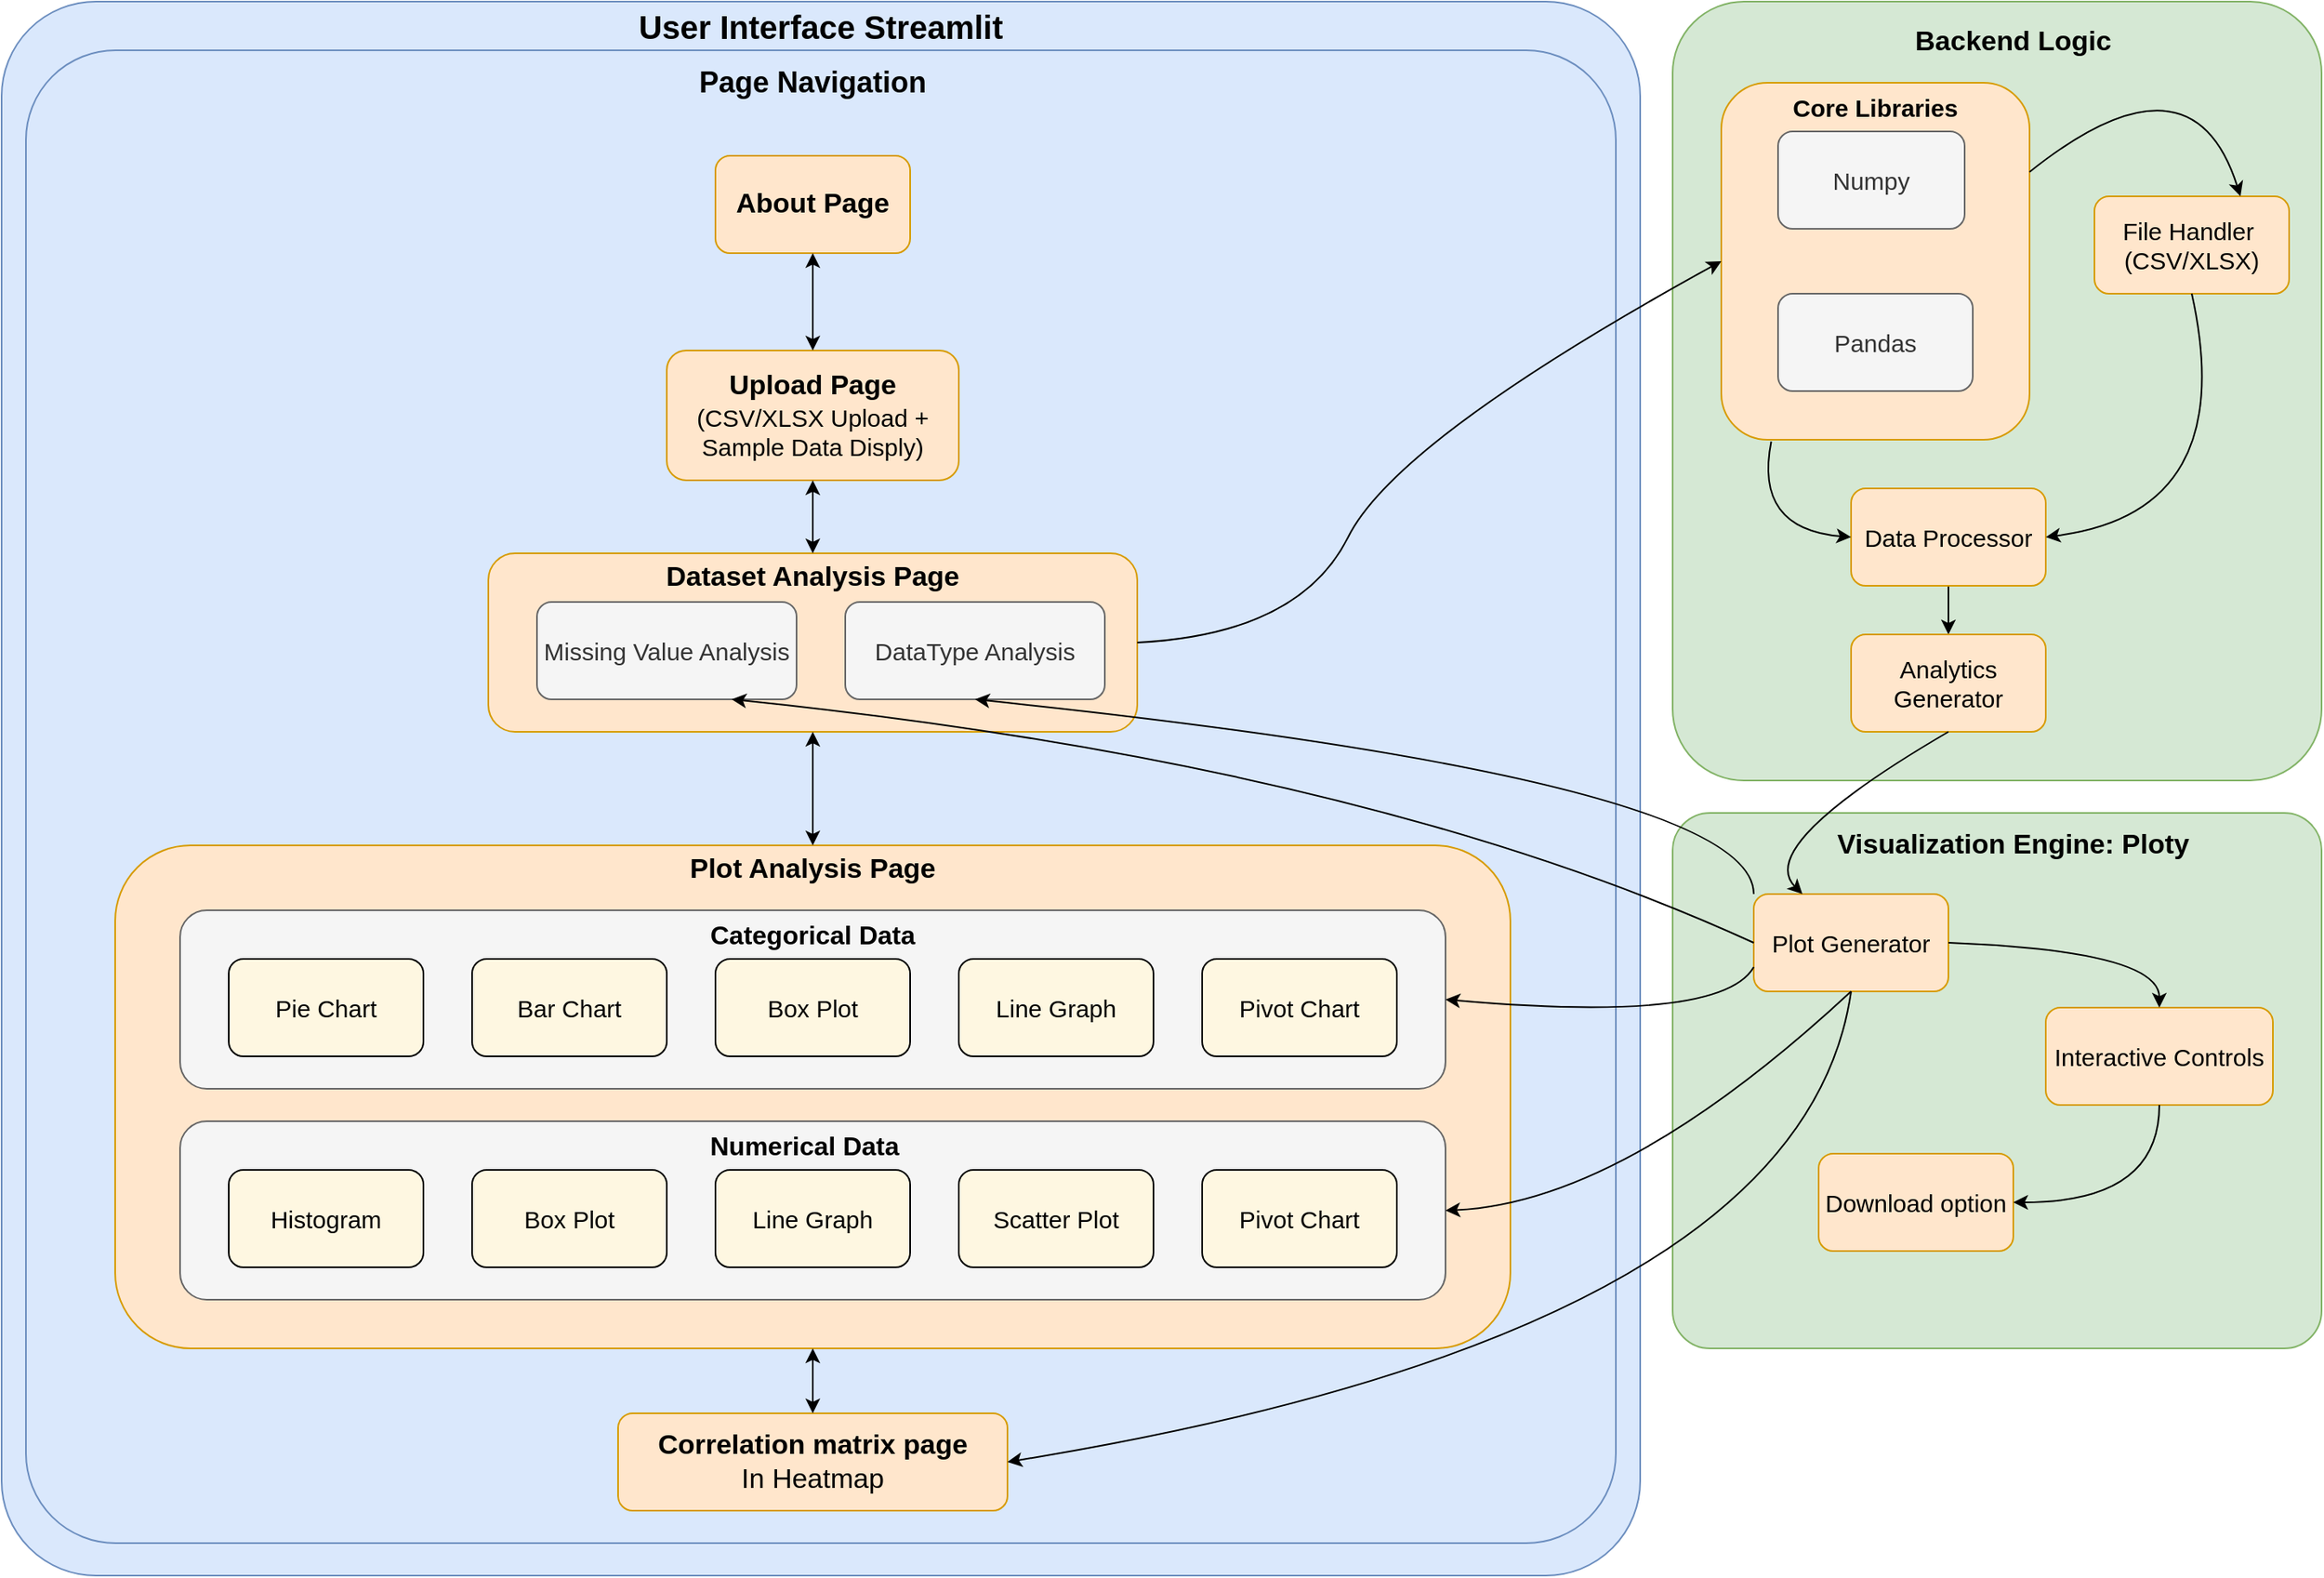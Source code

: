<mxfile version="24.7.13">
  <diagram name="Page-1" id="dqRAxvLRvMN8-dRZfgtG">
    <mxGraphModel dx="2100" dy="1044" grid="1" gridSize="10" guides="1" tooltips="1" connect="1" arrows="1" fold="1" page="1" pageScale="1" pageWidth="2000" pageHeight="3000" math="0" shadow="0">
      <root>
        <mxCell id="0" />
        <mxCell id="1" parent="0" />
        <mxCell id="7NwF8X2GStmhDMiwvxx_-11" value="" style="rounded=1;whiteSpace=wrap;html=1;arcSize=11;fillColor=#d5e8d4;strokeColor=#82b366;" vertex="1" parent="1">
          <mxGeometry x="1140" y="390" width="400" height="480" as="geometry" />
        </mxCell>
        <mxCell id="7NwF8X2GStmhDMiwvxx_-12" value="&lt;b&gt;&lt;font style=&quot;font-size: 17px;&quot;&gt;Backend Logic&lt;/font&gt;&lt;/b&gt;" style="text;html=1;align=center;verticalAlign=middle;whiteSpace=wrap;rounded=0;" vertex="1" parent="1">
          <mxGeometry x="1260" y="400" width="180" height="30" as="geometry" />
        </mxCell>
        <mxCell id="7NwF8X2GStmhDMiwvxx_-13" value="" style="rounded=1;whiteSpace=wrap;html=1;fillColor=#ffe6cc;strokeColor=#d79b00;" vertex="1" parent="1">
          <mxGeometry x="1170" y="440" width="190" height="220" as="geometry" />
        </mxCell>
        <mxCell id="7NwF8X2GStmhDMiwvxx_-14" value="&lt;font style=&quot;font-size: 15px;&quot;&gt;Numpy&lt;/font&gt;" style="rounded=1;whiteSpace=wrap;html=1;fillColor=#f5f5f5;strokeColor=#666666;fontColor=#333333;" vertex="1" parent="1">
          <mxGeometry x="1205" y="470" width="115" height="60" as="geometry" />
        </mxCell>
        <mxCell id="7NwF8X2GStmhDMiwvxx_-15" value="&lt;font style=&quot;font-size: 15px;&quot;&gt;Pandas&lt;/font&gt;" style="rounded=1;whiteSpace=wrap;html=1;fillColor=#f5f5f5;strokeColor=#666666;fontColor=#333333;" vertex="1" parent="1">
          <mxGeometry x="1205" y="570" width="120" height="60" as="geometry" />
        </mxCell>
        <mxCell id="7NwF8X2GStmhDMiwvxx_-16" value="&lt;font style=&quot;font-size: 15px;&quot;&gt;&lt;b&gt;Core Libraries&lt;/b&gt;&lt;/font&gt;" style="text;html=1;align=center;verticalAlign=middle;whiteSpace=wrap;rounded=0;" vertex="1" parent="1">
          <mxGeometry x="1210" y="440" width="110" height="30" as="geometry" />
        </mxCell>
        <mxCell id="7NwF8X2GStmhDMiwvxx_-17" value="&lt;font style=&quot;font-size: 15px;&quot;&gt;File Handler&amp;nbsp;&lt;/font&gt;&lt;div style=&quot;font-size: 15px;&quot;&gt;&lt;font style=&quot;font-size: 15px;&quot;&gt;(CSV/XLSX)&lt;/font&gt;&lt;/div&gt;" style="rounded=1;whiteSpace=wrap;html=1;fillColor=#ffe6cc;strokeColor=#d79b00;" vertex="1" parent="1">
          <mxGeometry x="1400" y="510" width="120" height="60" as="geometry" />
        </mxCell>
        <mxCell id="7NwF8X2GStmhDMiwvxx_-94" style="edgeStyle=orthogonalEdgeStyle;rounded=0;orthogonalLoop=1;jettySize=auto;html=1;exitX=0.5;exitY=1;exitDx=0;exitDy=0;entryX=0.5;entryY=0;entryDx=0;entryDy=0;" edge="1" parent="1" source="7NwF8X2GStmhDMiwvxx_-18" target="7NwF8X2GStmhDMiwvxx_-19">
          <mxGeometry relative="1" as="geometry" />
        </mxCell>
        <mxCell id="7NwF8X2GStmhDMiwvxx_-18" value="&lt;font style=&quot;font-size: 15px;&quot;&gt;Data Processor&lt;/font&gt;" style="rounded=1;whiteSpace=wrap;html=1;fillColor=#ffe6cc;strokeColor=#d79b00;" vertex="1" parent="1">
          <mxGeometry x="1250" y="690" width="120" height="60" as="geometry" />
        </mxCell>
        <mxCell id="7NwF8X2GStmhDMiwvxx_-19" value="&lt;font style=&quot;font-size: 15px;&quot;&gt;Analytics Generator&lt;/font&gt;" style="rounded=1;whiteSpace=wrap;html=1;fillColor=#ffe6cc;strokeColor=#d79b00;" vertex="1" parent="1">
          <mxGeometry x="1250" y="780" width="120" height="60" as="geometry" />
        </mxCell>
        <mxCell id="7NwF8X2GStmhDMiwvxx_-20" value="" style="rounded=1;whiteSpace=wrap;html=1;arcSize=7;fillColor=#d5e8d4;strokeColor=#82b366;" vertex="1" parent="1">
          <mxGeometry x="1140" y="890" width="400" height="330" as="geometry" />
        </mxCell>
        <mxCell id="7NwF8X2GStmhDMiwvxx_-21" value="&lt;font style=&quot;font-size: 17px;&quot;&gt;&lt;b&gt;Visualization Engine: Ploty&lt;/b&gt;&lt;/font&gt;" style="text;html=1;align=center;verticalAlign=middle;whiteSpace=wrap;rounded=0;" vertex="1" parent="1">
          <mxGeometry x="1230" y="895" width="240" height="30" as="geometry" />
        </mxCell>
        <mxCell id="7NwF8X2GStmhDMiwvxx_-22" value="&lt;font style=&quot;font-size: 15px;&quot;&gt;Plot Generator&lt;/font&gt;" style="rounded=1;whiteSpace=wrap;html=1;fillColor=#ffe6cc;strokeColor=#d79b00;" vertex="1" parent="1">
          <mxGeometry x="1190" y="940" width="120" height="60" as="geometry" />
        </mxCell>
        <mxCell id="7NwF8X2GStmhDMiwvxx_-23" value="&lt;font style=&quot;font-size: 15px;&quot;&gt;Interactive Controls&lt;/font&gt;" style="rounded=1;whiteSpace=wrap;html=1;fillColor=#ffe6cc;strokeColor=#d79b00;" vertex="1" parent="1">
          <mxGeometry x="1370" y="1010" width="140" height="60" as="geometry" />
        </mxCell>
        <mxCell id="7NwF8X2GStmhDMiwvxx_-24" value="&lt;font style=&quot;font-size: 15px;&quot;&gt;Download option&lt;/font&gt;" style="rounded=1;whiteSpace=wrap;html=1;fillColor=#ffe6cc;strokeColor=#d79b00;" vertex="1" parent="1">
          <mxGeometry x="1230" y="1100" width="120" height="60" as="geometry" />
        </mxCell>
        <mxCell id="7NwF8X2GStmhDMiwvxx_-25" style="edgeStyle=orthogonalEdgeStyle;rounded=0;orthogonalLoop=1;jettySize=auto;html=1;exitX=0.5;exitY=1;exitDx=0;exitDy=0;" edge="1" parent="1" source="7NwF8X2GStmhDMiwvxx_-11" target="7NwF8X2GStmhDMiwvxx_-11">
          <mxGeometry relative="1" as="geometry" />
        </mxCell>
        <mxCell id="7NwF8X2GStmhDMiwvxx_-59" value="" style="rounded=1;whiteSpace=wrap;html=1;arcSize=6;fillColor=#dae8fc;strokeColor=#6c8ebf;" vertex="1" parent="1">
          <mxGeometry x="110" y="390" width="1010" height="970" as="geometry" />
        </mxCell>
        <mxCell id="7NwF8X2GStmhDMiwvxx_-60" value="" style="rounded=1;whiteSpace=wrap;html=1;arcSize=6;fillColor=#dae8fc;strokeColor=#6c8ebf;" vertex="1" parent="1">
          <mxGeometry x="125" y="420" width="980" height="920" as="geometry" />
        </mxCell>
        <mxCell id="7NwF8X2GStmhDMiwvxx_-61" value="&lt;font style=&quot;font-size: 17px;&quot;&gt;&lt;b&gt;About Page&lt;/b&gt;&lt;/font&gt;" style="rounded=1;whiteSpace=wrap;html=1;fillColor=#ffe6cc;strokeColor=#d79b00;" vertex="1" parent="1">
          <mxGeometry x="550" y="485" width="120" height="60" as="geometry" />
        </mxCell>
        <mxCell id="7NwF8X2GStmhDMiwvxx_-62" value="&lt;font style=&quot;font-size: 17px;&quot;&gt;&lt;b&gt;Upload Page&lt;/b&gt;&lt;/font&gt;&lt;div style=&quot;&quot;&gt;&lt;font style=&quot;font-size: 15px;&quot;&gt;(CSV/XLSX Upload + Sample Data Disply)&lt;/font&gt;&lt;/div&gt;" style="rounded=1;whiteSpace=wrap;html=1;fillColor=#ffe6cc;strokeColor=#d79b00;" vertex="1" parent="1">
          <mxGeometry x="520" y="605" width="180" height="80" as="geometry" />
        </mxCell>
        <mxCell id="7NwF8X2GStmhDMiwvxx_-63" value="" style="rounded=1;whiteSpace=wrap;html=1;fillColor=#ffe6cc;strokeColor=#d79b00;" vertex="1" parent="1">
          <mxGeometry x="410" y="730" width="400" height="110" as="geometry" />
        </mxCell>
        <mxCell id="7NwF8X2GStmhDMiwvxx_-64" value="&lt;font style=&quot;font-size: 15px;&quot;&gt;Missing Value Analysis&lt;/font&gt;" style="rounded=1;whiteSpace=wrap;html=1;fillColor=#f5f5f5;fontColor=#333333;strokeColor=#666666;" vertex="1" parent="1">
          <mxGeometry x="440" y="760" width="160" height="60" as="geometry" />
        </mxCell>
        <mxCell id="7NwF8X2GStmhDMiwvxx_-65" value="&lt;font style=&quot;font-size: 15px;&quot;&gt;DataType Analysis&lt;/font&gt;" style="rounded=1;whiteSpace=wrap;html=1;fillColor=#f5f5f5;fontColor=#333333;strokeColor=#666666;" vertex="1" parent="1">
          <mxGeometry x="630" y="760" width="160" height="60" as="geometry" />
        </mxCell>
        <mxCell id="7NwF8X2GStmhDMiwvxx_-66" value="&lt;b&gt;&lt;font style=&quot;font-size: 17px;&quot;&gt;Dataset Analysis Page&lt;/font&gt;&lt;/b&gt;" style="text;html=1;align=center;verticalAlign=middle;whiteSpace=wrap;rounded=0;" vertex="1" parent="1">
          <mxGeometry x="485" y="730" width="250" height="30" as="geometry" />
        </mxCell>
        <mxCell id="7NwF8X2GStmhDMiwvxx_-67" value="" style="rounded=1;whiteSpace=wrap;html=1;fillColor=#ffe6cc;strokeColor=#d79b00;" vertex="1" parent="1">
          <mxGeometry x="180" y="910" width="860" height="310" as="geometry" />
        </mxCell>
        <mxCell id="7NwF8X2GStmhDMiwvxx_-68" value="" style="rounded=1;whiteSpace=wrap;html=1;fillColor=#f5f5f5;fontColor=#333333;strokeColor=#666666;" vertex="1" parent="1">
          <mxGeometry x="220" y="950" width="780" height="110" as="geometry" />
        </mxCell>
        <mxCell id="7NwF8X2GStmhDMiwvxx_-69" value="&lt;font style=&quot;font-size: 15px;&quot;&gt;Pie Chart&lt;/font&gt;" style="rounded=1;whiteSpace=wrap;html=1;fillColor=#fef7e1;strokeColor=#000000;" vertex="1" parent="1">
          <mxGeometry x="250" y="980" width="120" height="60" as="geometry" />
        </mxCell>
        <mxCell id="7NwF8X2GStmhDMiwvxx_-70" value="&lt;font style=&quot;font-size: 15px;&quot;&gt;Bar Chart&lt;/font&gt;" style="rounded=1;whiteSpace=wrap;html=1;fillColor=#fef7e1;strokeColor=#000000;" vertex="1" parent="1">
          <mxGeometry x="400" y="980" width="120" height="60" as="geometry" />
        </mxCell>
        <mxCell id="7NwF8X2GStmhDMiwvxx_-71" value="&lt;font style=&quot;font-size: 15px;&quot;&gt;Box Plot&lt;/font&gt;" style="rounded=1;whiteSpace=wrap;html=1;fillColor=#fef7e1;" vertex="1" parent="1">
          <mxGeometry x="550" y="980" width="120" height="60" as="geometry" />
        </mxCell>
        <mxCell id="7NwF8X2GStmhDMiwvxx_-72" value="&lt;font style=&quot;font-size: 15px;&quot;&gt;Line Graph&lt;/font&gt;" style="rounded=1;whiteSpace=wrap;html=1;fillColor=#fef7e1;" vertex="1" parent="1">
          <mxGeometry x="700" y="980" width="120" height="60" as="geometry" />
        </mxCell>
        <mxCell id="7NwF8X2GStmhDMiwvxx_-73" value="&lt;font style=&quot;font-size: 15px;&quot;&gt;Pivot Chart&lt;/font&gt;" style="rounded=1;whiteSpace=wrap;html=1;fillColor=#fef7e1;" vertex="1" parent="1">
          <mxGeometry x="850" y="980" width="120" height="60" as="geometry" />
        </mxCell>
        <mxCell id="7NwF8X2GStmhDMiwvxx_-74" value="" style="rounded=1;whiteSpace=wrap;html=1;fillColor=#f5f5f5;fontColor=#333333;strokeColor=#666666;" vertex="1" parent="1">
          <mxGeometry x="220" y="1080" width="780" height="110" as="geometry" />
        </mxCell>
        <mxCell id="7NwF8X2GStmhDMiwvxx_-75" value="&lt;font style=&quot;font-size: 15px;&quot;&gt;Histogram&lt;/font&gt;" style="rounded=1;whiteSpace=wrap;html=1;fillColor=#fef7e1;" vertex="1" parent="1">
          <mxGeometry x="250" y="1110" width="120" height="60" as="geometry" />
        </mxCell>
        <mxCell id="7NwF8X2GStmhDMiwvxx_-76" value="&lt;font style=&quot;font-size: 15px;&quot;&gt;Box Plot&lt;/font&gt;" style="rounded=1;whiteSpace=wrap;html=1;fillColor=#fef7e1;" vertex="1" parent="1">
          <mxGeometry x="400" y="1110" width="120" height="60" as="geometry" />
        </mxCell>
        <mxCell id="7NwF8X2GStmhDMiwvxx_-77" value="&lt;font style=&quot;font-size: 15px;&quot;&gt;Line Graph&lt;/font&gt;" style="rounded=1;whiteSpace=wrap;html=1;fillColor=#fef7e1;" vertex="1" parent="1">
          <mxGeometry x="550" y="1110" width="120" height="60" as="geometry" />
        </mxCell>
        <mxCell id="7NwF8X2GStmhDMiwvxx_-78" value="&lt;font style=&quot;font-size: 15px;&quot;&gt;Scatter Plot&lt;/font&gt;" style="rounded=1;whiteSpace=wrap;html=1;fillColor=#fef7e1;" vertex="1" parent="1">
          <mxGeometry x="700" y="1110" width="120" height="60" as="geometry" />
        </mxCell>
        <mxCell id="7NwF8X2GStmhDMiwvxx_-79" value="&lt;font style=&quot;font-size: 15px;&quot;&gt;Pivot Chart&lt;/font&gt;" style="rounded=1;whiteSpace=wrap;html=1;fillColor=#fef7e1;" vertex="1" parent="1">
          <mxGeometry x="850" y="1110" width="120" height="60" as="geometry" />
        </mxCell>
        <mxCell id="7NwF8X2GStmhDMiwvxx_-80" value="&lt;font style=&quot;font-size: 17px;&quot;&gt;&lt;b&gt;Correlation matrix page&lt;/b&gt;&lt;/font&gt;&lt;div style=&quot;font-size: 17px;&quot;&gt;&lt;font style=&quot;font-size: 17px;&quot;&gt;In Heatmap&lt;/font&gt;&lt;/div&gt;" style="rounded=1;whiteSpace=wrap;html=1;fillColor=#ffe6cc;strokeColor=#d79b00;" vertex="1" parent="1">
          <mxGeometry x="490" y="1260" width="240" height="60" as="geometry" />
        </mxCell>
        <mxCell id="7NwF8X2GStmhDMiwvxx_-81" value="" style="endArrow=classic;startArrow=classic;html=1;rounded=0;exitX=0.5;exitY=0;exitDx=0;exitDy=0;entryX=0.5;entryY=1;entryDx=0;entryDy=0;" edge="1" parent="1" source="7NwF8X2GStmhDMiwvxx_-62" target="7NwF8X2GStmhDMiwvxx_-61">
          <mxGeometry width="50" height="50" relative="1" as="geometry">
            <mxPoint x="750" y="575" as="sourcePoint" />
            <mxPoint x="800" y="525" as="targetPoint" />
          </mxGeometry>
        </mxCell>
        <mxCell id="7NwF8X2GStmhDMiwvxx_-82" value="" style="endArrow=classic;startArrow=classic;html=1;rounded=0;entryX=0.5;entryY=1;entryDx=0;entryDy=0;exitX=0.5;exitY=0;exitDx=0;exitDy=0;" edge="1" parent="1" source="7NwF8X2GStmhDMiwvxx_-67" target="7NwF8X2GStmhDMiwvxx_-63">
          <mxGeometry width="50" height="50" relative="1" as="geometry">
            <mxPoint x="360" y="865" as="sourcePoint" />
            <mxPoint x="410" y="815" as="targetPoint" />
          </mxGeometry>
        </mxCell>
        <mxCell id="7NwF8X2GStmhDMiwvxx_-83" value="" style="endArrow=classic;startArrow=classic;html=1;rounded=0;entryX=0.5;entryY=1;entryDx=0;entryDy=0;exitX=0.5;exitY=0;exitDx=0;exitDy=0;" edge="1" parent="1" source="7NwF8X2GStmhDMiwvxx_-80" target="7NwF8X2GStmhDMiwvxx_-67">
          <mxGeometry width="50" height="50" relative="1" as="geometry">
            <mxPoint x="610" y="1250" as="sourcePoint" />
            <mxPoint x="320" y="1470" as="targetPoint" />
          </mxGeometry>
        </mxCell>
        <mxCell id="7NwF8X2GStmhDMiwvxx_-84" value="" style="endArrow=classic;startArrow=classic;html=1;rounded=0;exitX=0.5;exitY=0;exitDx=0;exitDy=0;entryX=0.5;entryY=1;entryDx=0;entryDy=0;" edge="1" parent="1" source="7NwF8X2GStmhDMiwvxx_-63" target="7NwF8X2GStmhDMiwvxx_-62">
          <mxGeometry width="50" height="50" relative="1" as="geometry">
            <mxPoint x="240" y="655" as="sourcePoint" />
            <mxPoint x="290" y="605" as="targetPoint" />
          </mxGeometry>
        </mxCell>
        <mxCell id="7NwF8X2GStmhDMiwvxx_-85" value="&lt;font style=&quot;font-size: 17px;&quot;&gt;&lt;b&gt;Plot Analysis Page&lt;/b&gt;&lt;/font&gt;" style="text;html=1;align=center;verticalAlign=middle;whiteSpace=wrap;rounded=0;" vertex="1" parent="1">
          <mxGeometry x="520" y="910" width="180" height="30" as="geometry" />
        </mxCell>
        <mxCell id="7NwF8X2GStmhDMiwvxx_-86" value="&lt;b&gt;&lt;font style=&quot;font-size: 16px;&quot;&gt;Categorical Data&lt;/font&gt;&lt;/b&gt;" style="text;html=1;align=center;verticalAlign=middle;whiteSpace=wrap;rounded=0;" vertex="1" parent="1">
          <mxGeometry x="510" y="950" width="200" height="30" as="geometry" />
        </mxCell>
        <mxCell id="7NwF8X2GStmhDMiwvxx_-87" value="&lt;b&gt;&lt;font style=&quot;font-size: 16px;&quot;&gt;Numerical Data&lt;/font&gt;&lt;/b&gt;" style="text;html=1;align=center;verticalAlign=middle;whiteSpace=wrap;rounded=0;" vertex="1" parent="1">
          <mxGeometry x="520" y="1080" width="170" height="30" as="geometry" />
        </mxCell>
        <mxCell id="7NwF8X2GStmhDMiwvxx_-88" value="&lt;font style=&quot;font-size: 20px;&quot;&gt;&lt;b&gt;User Interface Streamlit&lt;/b&gt;&lt;/font&gt;" style="text;html=1;align=center;verticalAlign=middle;whiteSpace=wrap;rounded=0;" vertex="1" parent="1">
          <mxGeometry x="445" y="390" width="340" height="30" as="geometry" />
        </mxCell>
        <mxCell id="7NwF8X2GStmhDMiwvxx_-90" value="" style="curved=1;endArrow=classic;html=1;rounded=0;exitX=1;exitY=0.5;exitDx=0;exitDy=0;entryX=0;entryY=0.5;entryDx=0;entryDy=0;" edge="1" parent="1" source="7NwF8X2GStmhDMiwvxx_-63" target="7NwF8X2GStmhDMiwvxx_-13">
          <mxGeometry width="50" height="50" relative="1" as="geometry">
            <mxPoint x="860" y="780" as="sourcePoint" />
            <mxPoint x="910" y="730" as="targetPoint" />
            <Array as="points">
              <mxPoint x="910" y="780" />
              <mxPoint x="970" y="660" />
            </Array>
          </mxGeometry>
        </mxCell>
        <mxCell id="7NwF8X2GStmhDMiwvxx_-91" value="" style="curved=1;endArrow=classic;html=1;rounded=0;entryX=1;entryY=0.5;entryDx=0;entryDy=0;exitX=0.5;exitY=1;exitDx=0;exitDy=0;" edge="1" parent="1" source="7NwF8X2GStmhDMiwvxx_-17" target="7NwF8X2GStmhDMiwvxx_-18">
          <mxGeometry width="50" height="50" relative="1" as="geometry">
            <mxPoint x="1440" y="705" as="sourcePoint" />
            <mxPoint x="1490" y="655" as="targetPoint" />
            <Array as="points">
              <mxPoint x="1490" y="705" />
            </Array>
          </mxGeometry>
        </mxCell>
        <mxCell id="7NwF8X2GStmhDMiwvxx_-92" value="" style="curved=1;endArrow=classic;html=1;rounded=0;exitX=1;exitY=0.25;exitDx=0;exitDy=0;entryX=0.75;entryY=0;entryDx=0;entryDy=0;" edge="1" parent="1" source="7NwF8X2GStmhDMiwvxx_-13" target="7NwF8X2GStmhDMiwvxx_-17">
          <mxGeometry width="50" height="50" relative="1" as="geometry">
            <mxPoint x="1410" y="485" as="sourcePoint" />
            <mxPoint x="1460" y="435" as="targetPoint" />
            <Array as="points">
              <mxPoint x="1460" y="415" />
            </Array>
          </mxGeometry>
        </mxCell>
        <mxCell id="7NwF8X2GStmhDMiwvxx_-93" value="" style="curved=1;endArrow=classic;html=1;rounded=0;exitX=0.162;exitY=1.005;exitDx=0;exitDy=0;exitPerimeter=0;entryX=0;entryY=0.5;entryDx=0;entryDy=0;" edge="1" parent="1" source="7NwF8X2GStmhDMiwvxx_-13" target="7NwF8X2GStmhDMiwvxx_-18">
          <mxGeometry width="50" height="50" relative="1" as="geometry">
            <mxPoint x="1170" y="765" as="sourcePoint" />
            <mxPoint x="1220" y="715" as="targetPoint" />
            <Array as="points">
              <mxPoint x="1190" y="715" />
            </Array>
          </mxGeometry>
        </mxCell>
        <mxCell id="7NwF8X2GStmhDMiwvxx_-95" value="" style="curved=1;endArrow=classic;html=1;rounded=0;exitX=0.5;exitY=1;exitDx=0;exitDy=0;entryX=0.25;entryY=0;entryDx=0;entryDy=0;" edge="1" parent="1" source="7NwF8X2GStmhDMiwvxx_-19" target="7NwF8X2GStmhDMiwvxx_-22">
          <mxGeometry width="50" height="50" relative="1" as="geometry">
            <mxPoint x="1640" y="970" as="sourcePoint" />
            <mxPoint x="1690" y="920" as="targetPoint" />
            <Array as="points">
              <mxPoint x="1190" y="910" />
            </Array>
          </mxGeometry>
        </mxCell>
        <mxCell id="7NwF8X2GStmhDMiwvxx_-96" value="" style="curved=1;endArrow=classic;html=1;rounded=0;exitX=1;exitY=0.5;exitDx=0;exitDy=0;entryX=0.5;entryY=0;entryDx=0;entryDy=0;" edge="1" parent="1" source="7NwF8X2GStmhDMiwvxx_-22" target="7NwF8X2GStmhDMiwvxx_-23">
          <mxGeometry width="50" height="50" relative="1" as="geometry">
            <mxPoint x="1660" y="1010" as="sourcePoint" />
            <mxPoint x="1710" y="960" as="targetPoint" />
            <Array as="points">
              <mxPoint x="1440" y="975" />
            </Array>
          </mxGeometry>
        </mxCell>
        <mxCell id="7NwF8X2GStmhDMiwvxx_-97" value="" style="curved=1;endArrow=classic;html=1;rounded=0;entryX=1;entryY=0.5;entryDx=0;entryDy=0;exitX=0.5;exitY=1;exitDx=0;exitDy=0;" edge="1" parent="1" source="7NwF8X2GStmhDMiwvxx_-23" target="7NwF8X2GStmhDMiwvxx_-24">
          <mxGeometry width="50" height="50" relative="1" as="geometry">
            <mxPoint x="1420" y="1150" as="sourcePoint" />
            <mxPoint x="1470" y="1100" as="targetPoint" />
            <Array as="points">
              <mxPoint x="1440" y="1130" />
            </Array>
          </mxGeometry>
        </mxCell>
        <mxCell id="7NwF8X2GStmhDMiwvxx_-98" value="&lt;b&gt;&lt;font style=&quot;font-size: 18px;&quot;&gt;Page Navigation&lt;/font&gt;&lt;/b&gt;" style="text;html=1;align=center;verticalAlign=middle;whiteSpace=wrap;rounded=0;" vertex="1" parent="1">
          <mxGeometry x="525" y="425" width="170" height="30" as="geometry" />
        </mxCell>
        <mxCell id="7NwF8X2GStmhDMiwvxx_-99" value="" style="curved=1;endArrow=classic;html=1;rounded=0;entryX=0.5;entryY=1;entryDx=0;entryDy=0;exitX=0;exitY=0;exitDx=0;exitDy=0;" edge="1" parent="1" source="7NwF8X2GStmhDMiwvxx_-22" target="7NwF8X2GStmhDMiwvxx_-65">
          <mxGeometry width="50" height="50" relative="1" as="geometry">
            <mxPoint x="1010" y="790" as="sourcePoint" />
            <mxPoint x="1060" y="740" as="targetPoint" />
            <Array as="points">
              <mxPoint x="1190" y="870" />
            </Array>
          </mxGeometry>
        </mxCell>
        <mxCell id="7NwF8X2GStmhDMiwvxx_-102" value="" style="curved=1;endArrow=classic;html=1;rounded=0;entryX=0.75;entryY=1;entryDx=0;entryDy=0;exitX=0;exitY=0.5;exitDx=0;exitDy=0;" edge="1" parent="1" source="7NwF8X2GStmhDMiwvxx_-22" target="7NwF8X2GStmhDMiwvxx_-64">
          <mxGeometry width="50" height="50" relative="1" as="geometry">
            <mxPoint x="970" y="820" as="sourcePoint" />
            <mxPoint x="1020" y="770" as="targetPoint" />
            <Array as="points">
              <mxPoint x="950" y="860" />
            </Array>
          </mxGeometry>
        </mxCell>
        <mxCell id="7NwF8X2GStmhDMiwvxx_-104" value="" style="curved=1;endArrow=classic;html=1;rounded=0;exitX=0;exitY=0.75;exitDx=0;exitDy=0;entryX=1;entryY=0.5;entryDx=0;entryDy=0;" edge="1" parent="1" source="7NwF8X2GStmhDMiwvxx_-22" target="7NwF8X2GStmhDMiwvxx_-68">
          <mxGeometry width="50" height="50" relative="1" as="geometry">
            <mxPoint x="1190" y="1320" as="sourcePoint" />
            <mxPoint x="1240" y="1270" as="targetPoint" />
            <Array as="points">
              <mxPoint x="1170" y="1020" />
            </Array>
          </mxGeometry>
        </mxCell>
        <mxCell id="7NwF8X2GStmhDMiwvxx_-105" value="" style="curved=1;endArrow=classic;html=1;rounded=0;entryX=1;entryY=0.5;entryDx=0;entryDy=0;exitX=0.5;exitY=1;exitDx=0;exitDy=0;" edge="1" parent="1" source="7NwF8X2GStmhDMiwvxx_-22" target="7NwF8X2GStmhDMiwvxx_-74">
          <mxGeometry width="50" height="50" relative="1" as="geometry">
            <mxPoint x="1140" y="1270" as="sourcePoint" />
            <mxPoint x="1190" y="1220" as="targetPoint" />
            <Array as="points">
              <mxPoint x="1110" y="1130" />
            </Array>
          </mxGeometry>
        </mxCell>
        <mxCell id="7NwF8X2GStmhDMiwvxx_-106" value="" style="curved=1;endArrow=classic;html=1;rounded=0;entryX=1;entryY=0.5;entryDx=0;entryDy=0;" edge="1" parent="1" target="7NwF8X2GStmhDMiwvxx_-80">
          <mxGeometry width="50" height="50" relative="1" as="geometry">
            <mxPoint x="1250" y="1000" as="sourcePoint" />
            <mxPoint x="1280" y="1260" as="targetPoint" />
            <Array as="points">
              <mxPoint x="1220" y="1210" />
            </Array>
          </mxGeometry>
        </mxCell>
      </root>
    </mxGraphModel>
  </diagram>
</mxfile>
